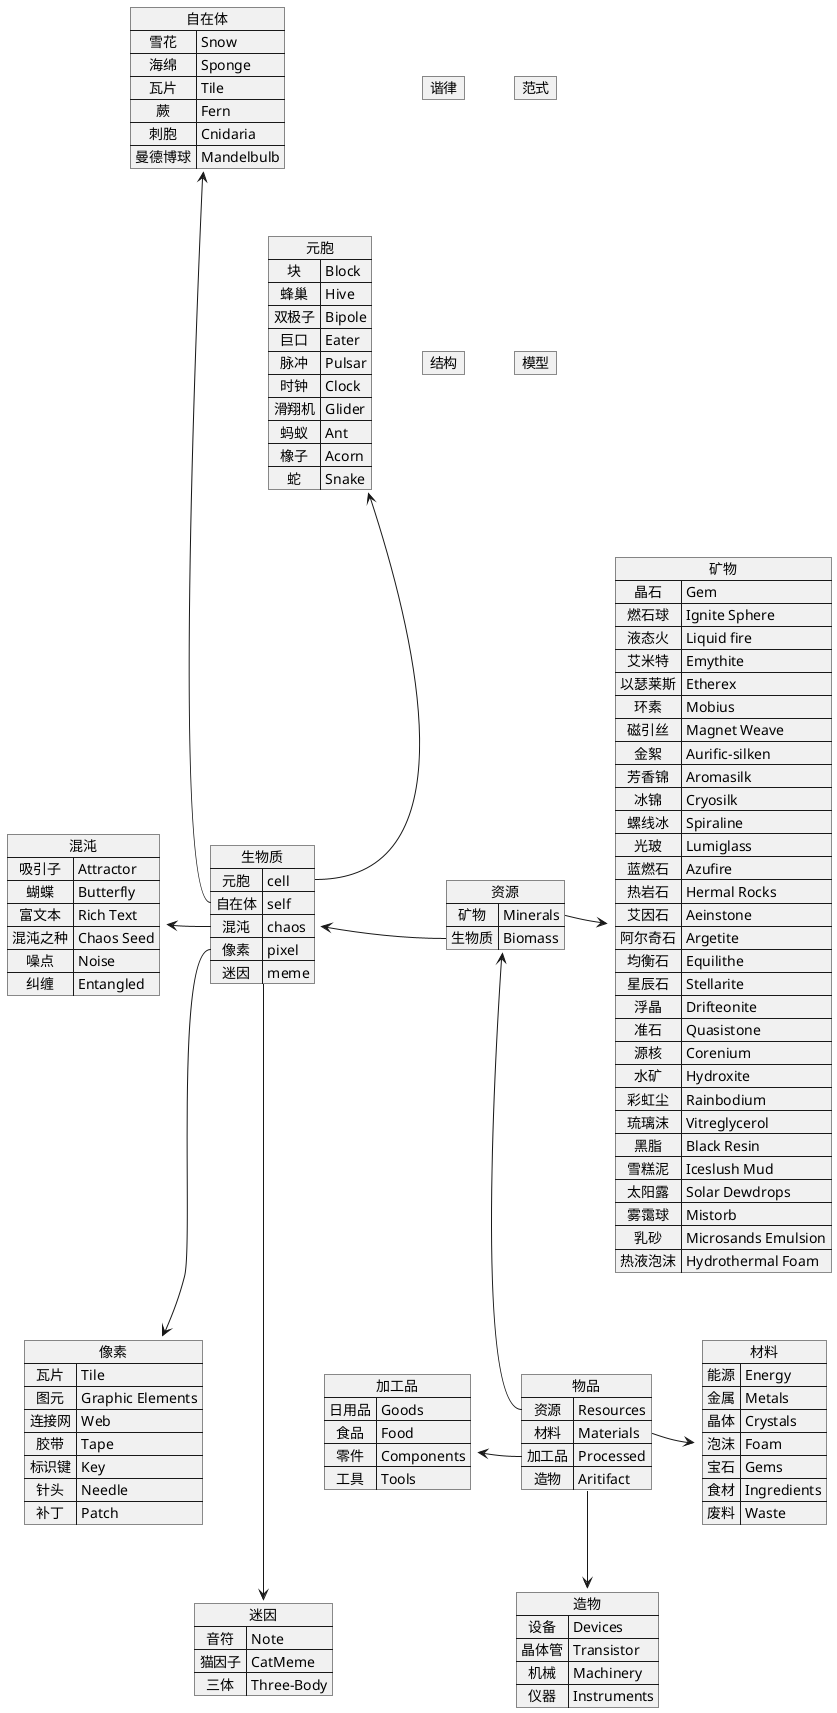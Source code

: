 ﻿@startuml
'https://plantuml.com/object-diagram

map 物品 {
资源=>Resources
材料=>Materials
加工品=>Processed
造物=>Aritifact
}

map 资源 {
矿物=>Minerals
生物质=>Biomass
}
map 材料 {
能源=>Energy
金属=>Metals
晶体=>Crystals
泡沫=>Foam
宝石=>Gems
食材=>Ingredients
废料=>Waste
}
map 加工品 {
日用品=>Goods
食品=>Food
零件=>Components
工具=>Tools
}
map 造物 {
设备=>Devices
晶体管=>Transistor
机械=>Machinery
仪器=>Instruments
}

物品::资源 -up-> 资源
物品::材料 -right-> 材料
物品::加工品 -left-> 加工品
物品::造物 --> 造物

map 矿物 {
晶石=>Gem 
燃石球=>Ignite Sphere
液态火=>Liquid fire
艾米特=>Emythite
以瑟莱斯=>Etherex 
环素=>Mobius 
磁引丝=>Magnet Weave
金絮=>Aurific-silken
芳香锦=>Aromasilk
冰锦=>Cryosilk 
螺线冰=>Spiraline 
光玻=>Lumiglass 
蓝燃石=>Azufire 
热岩石=>Hermal Rocks
艾因石=>Aeinstone 
阿尔奇石=>Argetite 
均衡石=>Equilithe
星辰石=>Stellarite 
浮晶=>Drifteonite
准石=>Quasistone 
源核=>Corenium
水矿=>Hydroxite 
彩虹尘=>Rainbodium
琉璃沫=>Vitreglycerol
黑脂=>Black Resin 
雪糕泥=>Iceslush Mud
太阳露=>Solar Dewdrops 
雾霭球=>Mistorb
乳砂=>Microsands Emulsion 
热液泡沫=>Hydrothermal Foam 
}
map 生物质 {
元胞=>cell
自在体=>self
混沌=>chaos
像素=>pixel
迷因=>meme
}
资源::矿物 -right-> 矿物
资源::生物质 -left-> 生物质

map 元胞 {
块=>Block
蜂巢=>Hive 
双极子=>Bipole
巨口=>Eater
脉冲=>Pulsar
时钟=>Clock
滑翔机=>Glider
蚂蚁=>Ant 
橡子=>Acorn
蛇=>Snake
}
map 自在体 {
雪花=>Snow 
海绵=>Sponge
瓦片=>Tile
蕨=>Fern
刺胞=>Cnidaria 
曼德博球=>Mandelbulb 
}
map 混沌 {
吸引子=>Attractor 
蝴蝶=>Butterfly 
富文本=>Rich Text
混沌之种=>Chaos Seed 
噪点=>Noise
纠缠=>Entangled
}
map 像素 {
瓦片=>Tile
图元=>Graphic Elements 
连接网=>Web 
胶带=>Tape
标识键=>Key
针头=>Needle
补丁=>Patch
}
map 迷因 {
音符=>Note
猫因子=>CatMeme
三体=>Three-Body
}
生物质::元胞 -up-> 元胞
生物质::自在体 -up--> 自在体
生物质::混沌 -left-> 混沌
生物质::像素 --> 像素
生物质::迷因 ---> 迷因

map 谐律 {
}
map 范式 {
}
map 结构 {
}
map 模型 {
}

@enduml


概率  
